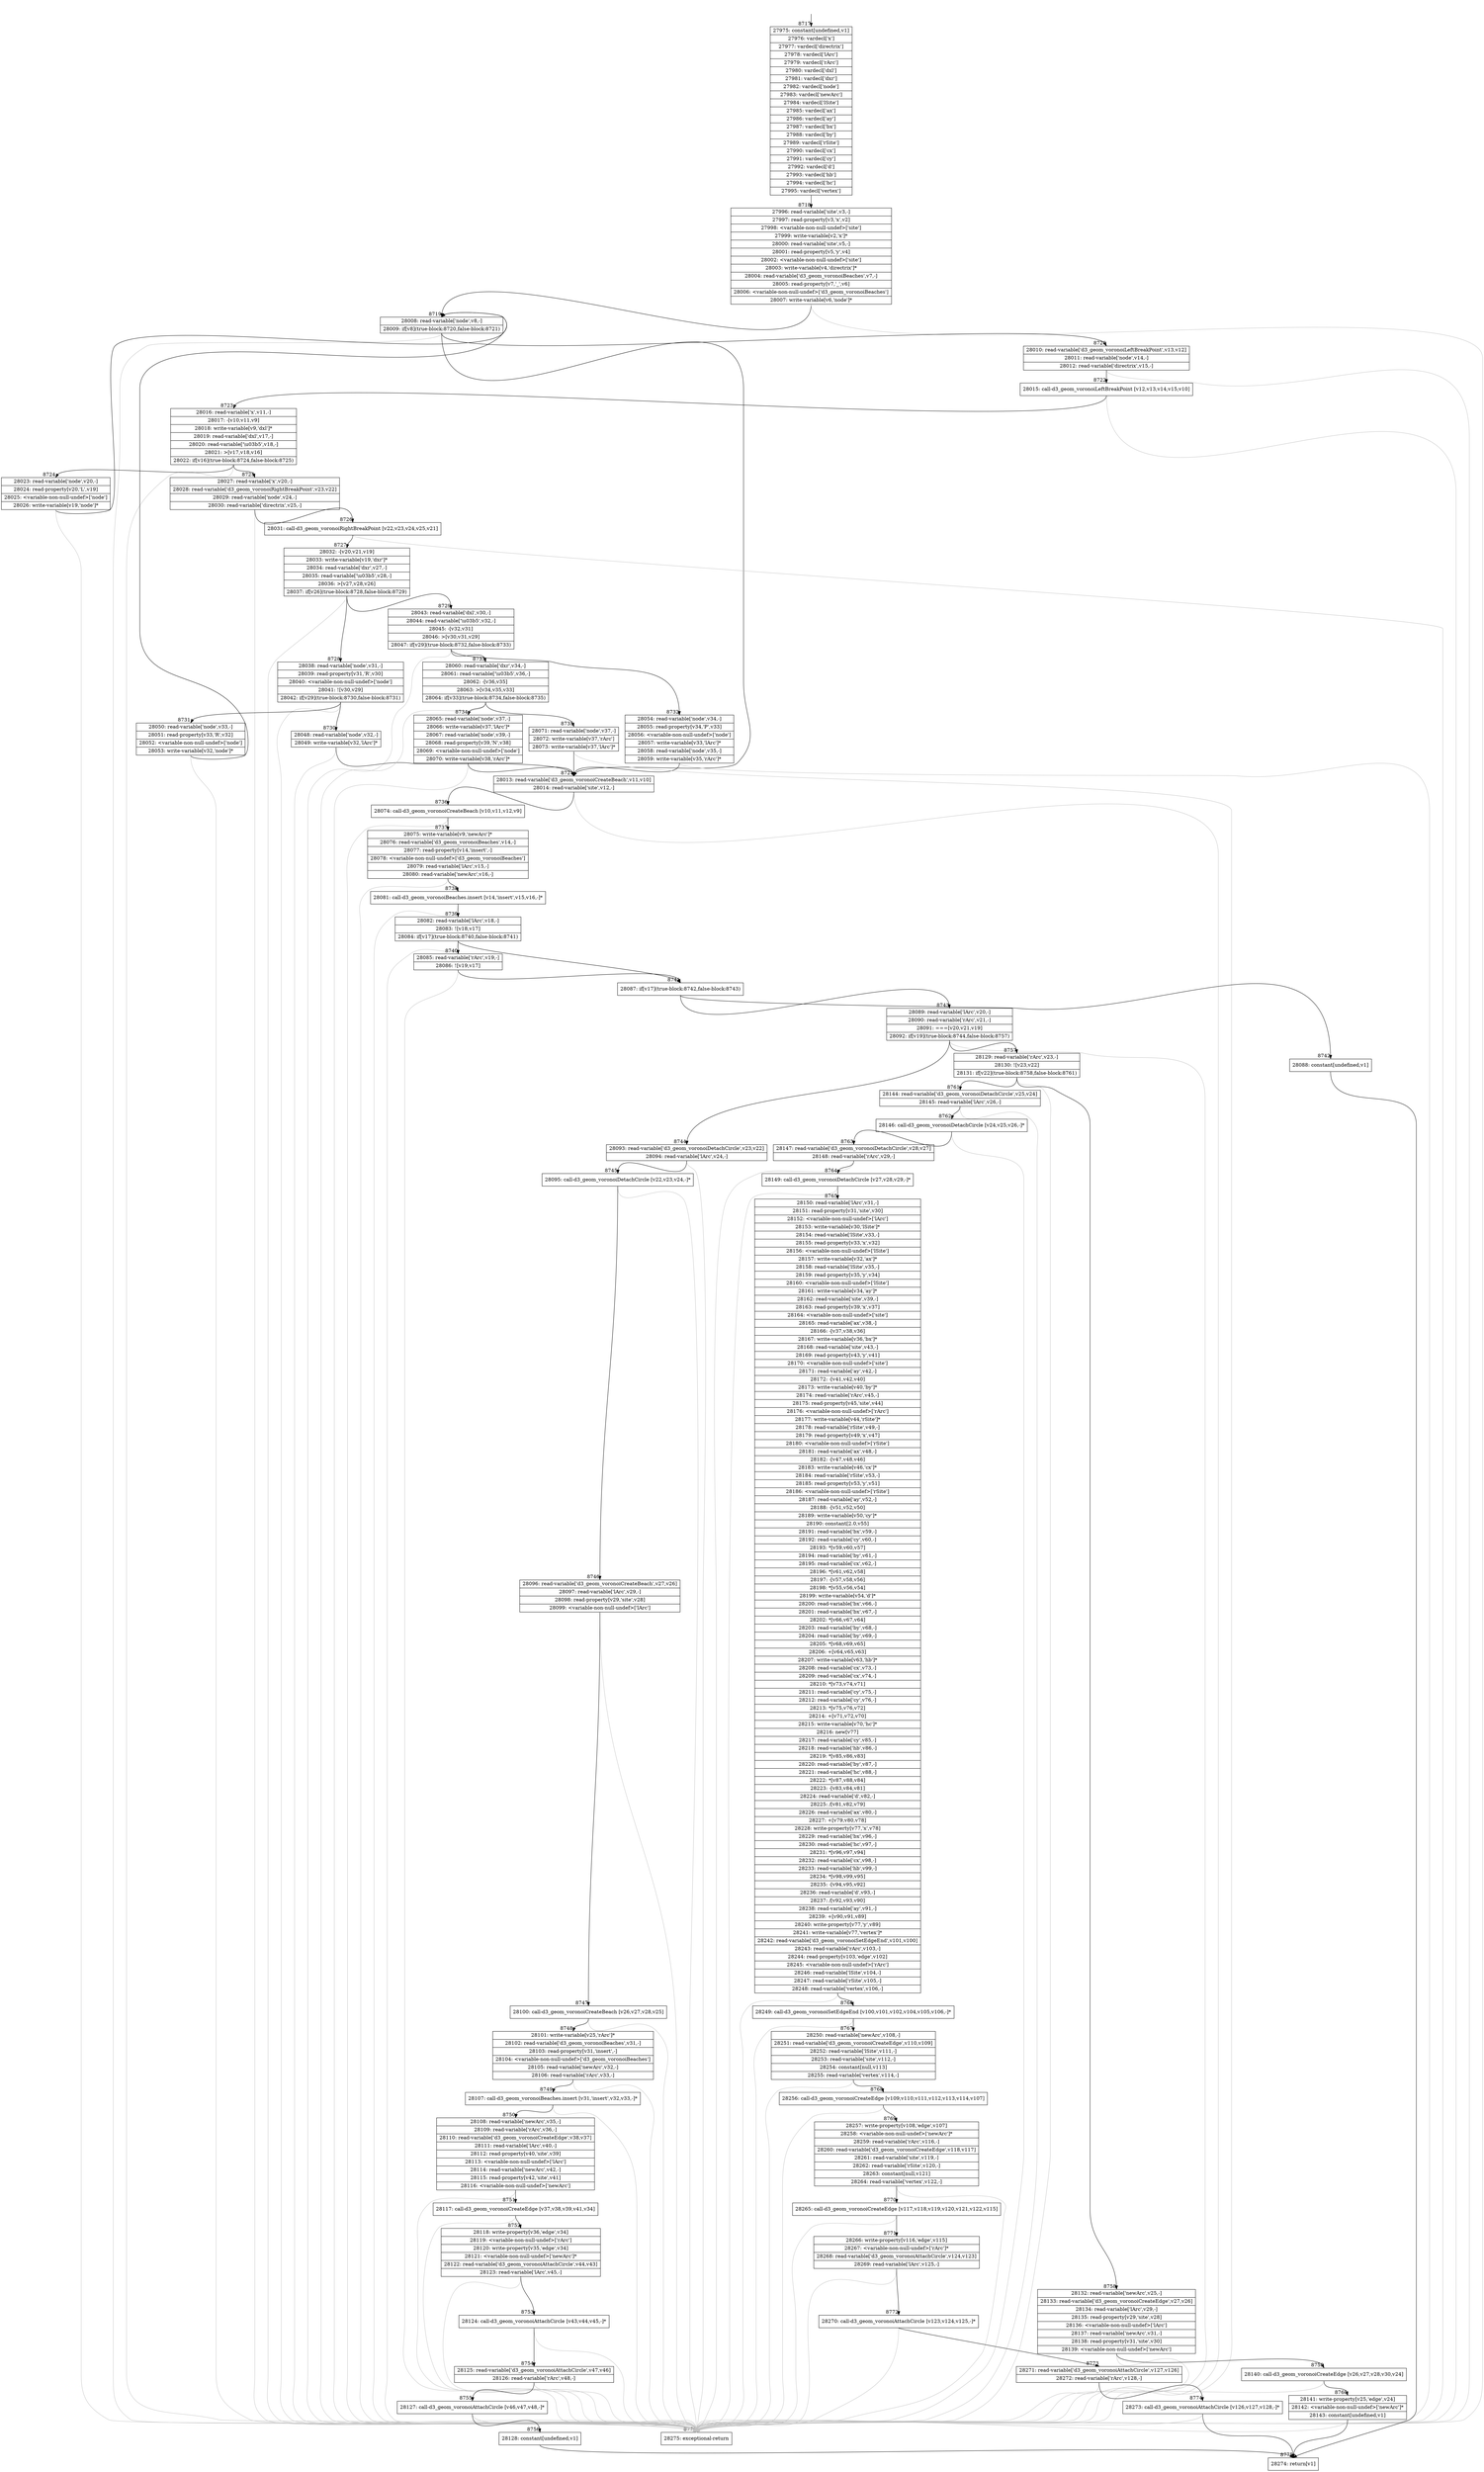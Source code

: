 digraph {
rankdir="TD"
BB_entry825[shape=none,label=""];
BB_entry825 -> BB8717 [tailport=s, headport=n, headlabel="    8717"]
BB8717 [shape=record label="{27975: constant[undefined,v1]|27976: vardecl['x']|27977: vardecl['directrix']|27978: vardecl['lArc']|27979: vardecl['rArc']|27980: vardecl['dxl']|27981: vardecl['dxr']|27982: vardecl['node']|27983: vardecl['newArc']|27984: vardecl['lSite']|27985: vardecl['ax']|27986: vardecl['ay']|27987: vardecl['bx']|27988: vardecl['by']|27989: vardecl['rSite']|27990: vardecl['cx']|27991: vardecl['cy']|27992: vardecl['d']|27993: vardecl['hb']|27994: vardecl['hc']|27995: vardecl['vertex']}" ] 
BB8717 -> BB8718 [tailport=s, headport=n, headlabel="      8718"]
BB8718 [shape=record label="{27996: read-variable['site',v3,-]|27997: read-property[v3,'x',v2]|27998: \<variable-non-null-undef\>['site']|27999: write-variable[v2,'x']*|28000: read-variable['site',v5,-]|28001: read-property[v5,'y',v4]|28002: \<variable-non-null-undef\>['site']|28003: write-variable[v4,'directrix']*|28004: read-variable['d3_geom_voronoiBeaches',v7,-]|28005: read-property[v7,'_',v6]|28006: \<variable-non-null-undef\>['d3_geom_voronoiBeaches']|28007: write-variable[v6,'node']*}" ] 
BB8718 -> BB8719 [tailport=s, headport=n, headlabel="      8719"]
BB8718 -> BB8776 [tailport=s, headport=n, color=gray, headlabel="      8776"]
BB8719 [shape=record label="{28008: read-variable['node',v8,-]|28009: if[v8](true-block:8720,false-block:8721)}" ] 
BB8719 -> BB8720 [tailport=s, headport=n, headlabel="      8720"]
BB8719 -> BB8721 [tailport=s, headport=n, headlabel="      8721"]
BB8719 -> BB8776 [tailport=s, headport=n, color=gray]
BB8720 [shape=record label="{28010: read-variable['d3_geom_voronoiLeftBreakPoint',v13,v12]|28011: read-variable['node',v14,-]|28012: read-variable['directrix',v15,-]}" ] 
BB8720 -> BB8722 [tailport=s, headport=n, headlabel="      8722"]
BB8720 -> BB8776 [tailport=s, headport=n, color=gray]
BB8721 [shape=record label="{28013: read-variable['d3_geom_voronoiCreateBeach',v11,v10]|28014: read-variable['site',v12,-]}" ] 
BB8721 -> BB8736 [tailport=s, headport=n, headlabel="      8736"]
BB8721 -> BB8776 [tailport=s, headport=n, color=gray]
BB8722 [shape=record label="{28015: call-d3_geom_voronoiLeftBreakPoint [v12,v13,v14,v15,v10]}" ] 
BB8722 -> BB8723 [tailport=s, headport=n, headlabel="      8723"]
BB8722 -> BB8776 [tailport=s, headport=n, color=gray]
BB8723 [shape=record label="{28016: read-variable['x',v11,-]|28017: -[v10,v11,v9]|28018: write-variable[v9,'dxl']*|28019: read-variable['dxl',v17,-]|28020: read-variable['\\u03b5',v18,-]|28021: \>[v17,v18,v16]|28022: if[v16](true-block:8724,false-block:8725)}" ] 
BB8723 -> BB8724 [tailport=s, headport=n, headlabel="      8724"]
BB8723 -> BB8725 [tailport=s, headport=n, headlabel="      8725"]
BB8723 -> BB8776 [tailport=s, headport=n, color=gray]
BB8724 [shape=record label="{28023: read-variable['node',v20,-]|28024: read-property[v20,'L',v19]|28025: \<variable-non-null-undef\>['node']|28026: write-variable[v19,'node']*}" ] 
BB8724 -> BB8719 [tailport=s, headport=n]
BB8724 -> BB8776 [tailport=s, headport=n, color=gray]
BB8725 [shape=record label="{28027: read-variable['x',v20,-]|28028: read-variable['d3_geom_voronoiRightBreakPoint',v23,v22]|28029: read-variable['node',v24,-]|28030: read-variable['directrix',v25,-]}" ] 
BB8725 -> BB8726 [tailport=s, headport=n, headlabel="      8726"]
BB8725 -> BB8776 [tailport=s, headport=n, color=gray]
BB8726 [shape=record label="{28031: call-d3_geom_voronoiRightBreakPoint [v22,v23,v24,v25,v21]}" ] 
BB8726 -> BB8727 [tailport=s, headport=n, headlabel="      8727"]
BB8726 -> BB8776 [tailport=s, headport=n, color=gray]
BB8727 [shape=record label="{28032: -[v20,v21,v19]|28033: write-variable[v19,'dxr']*|28034: read-variable['dxr',v27,-]|28035: read-variable['\\u03b5',v28,-]|28036: \>[v27,v28,v26]|28037: if[v26](true-block:8728,false-block:8729)}" ] 
BB8727 -> BB8728 [tailport=s, headport=n, headlabel="      8728"]
BB8727 -> BB8729 [tailport=s, headport=n, headlabel="      8729"]
BB8727 -> BB8776 [tailport=s, headport=n, color=gray]
BB8728 [shape=record label="{28038: read-variable['node',v31,-]|28039: read-property[v31,'R',v30]|28040: \<variable-non-null-undef\>['node']|28041: ![v30,v29]|28042: if[v29](true-block:8730,false-block:8731)}" ] 
BB8728 -> BB8730 [tailport=s, headport=n, headlabel="      8730"]
BB8728 -> BB8731 [tailport=s, headport=n, headlabel="      8731"]
BB8728 -> BB8776 [tailport=s, headport=n, color=gray]
BB8729 [shape=record label="{28043: read-variable['dxl',v30,-]|28044: read-variable['\\u03b5',v32,-]|28045: -[v32,v31]|28046: \>[v30,v31,v29]|28047: if[v29](true-block:8732,false-block:8733)}" ] 
BB8729 -> BB8732 [tailport=s, headport=n, headlabel="      8732"]
BB8729 -> BB8733 [tailport=s, headport=n, headlabel="      8733"]
BB8729 -> BB8776 [tailport=s, headport=n, color=gray]
BB8730 [shape=record label="{28048: read-variable['node',v32,-]|28049: write-variable[v32,'lArc']*}" ] 
BB8730 -> BB8721 [tailport=s, headport=n]
BB8730 -> BB8776 [tailport=s, headport=n, color=gray]
BB8731 [shape=record label="{28050: read-variable['node',v33,-]|28051: read-property[v33,'R',v32]|28052: \<variable-non-null-undef\>['node']|28053: write-variable[v32,'node']*}" ] 
BB8731 -> BB8719 [tailport=s, headport=n]
BB8731 -> BB8776 [tailport=s, headport=n, color=gray]
BB8732 [shape=record label="{28054: read-variable['node',v34,-]|28055: read-property[v34,'P',v33]|28056: \<variable-non-null-undef\>['node']|28057: write-variable[v33,'lArc']*|28058: read-variable['node',v35,-]|28059: write-variable[v35,'rArc']*}" ] 
BB8732 -> BB8721 [tailport=s, headport=n]
BB8732 -> BB8776 [tailport=s, headport=n, color=gray]
BB8733 [shape=record label="{28060: read-variable['dxr',v34,-]|28061: read-variable['\\u03b5',v36,-]|28062: -[v36,v35]|28063: \>[v34,v35,v33]|28064: if[v33](true-block:8734,false-block:8735)}" ] 
BB8733 -> BB8734 [tailport=s, headport=n, headlabel="      8734"]
BB8733 -> BB8735 [tailport=s, headport=n, headlabel="      8735"]
BB8733 -> BB8776 [tailport=s, headport=n, color=gray]
BB8734 [shape=record label="{28065: read-variable['node',v37,-]|28066: write-variable[v37,'lArc']*|28067: read-variable['node',v39,-]|28068: read-property[v39,'N',v38]|28069: \<variable-non-null-undef\>['node']|28070: write-variable[v38,'rArc']*}" ] 
BB8734 -> BB8721 [tailport=s, headport=n]
BB8734 -> BB8776 [tailport=s, headport=n, color=gray]
BB8735 [shape=record label="{28071: read-variable['node',v37,-]|28072: write-variable[v37,'rArc']|28073: write-variable[v37,'lArc']*}" ] 
BB8735 -> BB8721 [tailport=s, headport=n]
BB8735 -> BB8776 [tailport=s, headport=n, color=gray]
BB8736 [shape=record label="{28074: call-d3_geom_voronoiCreateBeach [v10,v11,v12,v9]}" ] 
BB8736 -> BB8737 [tailport=s, headport=n, headlabel="      8737"]
BB8736 -> BB8776 [tailport=s, headport=n, color=gray]
BB8737 [shape=record label="{28075: write-variable[v9,'newArc']*|28076: read-variable['d3_geom_voronoiBeaches',v14,-]|28077: read-property[v14,'insert',-]|28078: \<variable-non-null-undef\>['d3_geom_voronoiBeaches']|28079: read-variable['lArc',v15,-]|28080: read-variable['newArc',v16,-]}" ] 
BB8737 -> BB8738 [tailport=s, headport=n, headlabel="      8738"]
BB8737 -> BB8776 [tailport=s, headport=n, color=gray]
BB8738 [shape=record label="{28081: call-d3_geom_voronoiBeaches.insert [v14,'insert',v15,v16,-]*}" ] 
BB8738 -> BB8739 [tailport=s, headport=n, headlabel="      8739"]
BB8738 -> BB8776 [tailport=s, headport=n, color=gray]
BB8739 [shape=record label="{28082: read-variable['lArc',v18,-]|28083: ![v18,v17]|28084: if[v17](true-block:8740,false-block:8741)}" ] 
BB8739 -> BB8741 [tailport=s, headport=n, headlabel="      8741"]
BB8739 -> BB8740 [tailport=s, headport=n, headlabel="      8740"]
BB8739 -> BB8776 [tailport=s, headport=n, color=gray]
BB8740 [shape=record label="{28085: read-variable['rArc',v19,-]|28086: ![v19,v17]}" ] 
BB8740 -> BB8741 [tailport=s, headport=n]
BB8740 -> BB8776 [tailport=s, headport=n, color=gray]
BB8741 [shape=record label="{28087: if[v17](true-block:8742,false-block:8743)}" ] 
BB8741 -> BB8742 [tailport=s, headport=n, headlabel="      8742"]
BB8741 -> BB8743 [tailport=s, headport=n, headlabel="      8743"]
BB8742 [shape=record label="{28088: constant[undefined,v1]}" ] 
BB8742 -> BB8775 [tailport=s, headport=n, headlabel="      8775"]
BB8743 [shape=record label="{28089: read-variable['lArc',v20,-]|28090: read-variable['rArc',v21,-]|28091: ===[v20,v21,v19]|28092: if[v19](true-block:8744,false-block:8757)}" ] 
BB8743 -> BB8744 [tailport=s, headport=n, headlabel="      8744"]
BB8743 -> BB8757 [tailport=s, headport=n, headlabel="      8757"]
BB8743 -> BB8776 [tailport=s, headport=n, color=gray]
BB8744 [shape=record label="{28093: read-variable['d3_geom_voronoiDetachCircle',v23,v22]|28094: read-variable['lArc',v24,-]}" ] 
BB8744 -> BB8745 [tailport=s, headport=n, headlabel="      8745"]
BB8744 -> BB8776 [tailport=s, headport=n, color=gray]
BB8745 [shape=record label="{28095: call-d3_geom_voronoiDetachCircle [v22,v23,v24,-]*}" ] 
BB8745 -> BB8746 [tailport=s, headport=n, headlabel="      8746"]
BB8745 -> BB8776 [tailport=s, headport=n, color=gray]
BB8746 [shape=record label="{28096: read-variable['d3_geom_voronoiCreateBeach',v27,v26]|28097: read-variable['lArc',v29,-]|28098: read-property[v29,'site',v28]|28099: \<variable-non-null-undef\>['lArc']}" ] 
BB8746 -> BB8747 [tailport=s, headport=n, headlabel="      8747"]
BB8746 -> BB8776 [tailport=s, headport=n, color=gray]
BB8747 [shape=record label="{28100: call-d3_geom_voronoiCreateBeach [v26,v27,v28,v25]}" ] 
BB8747 -> BB8748 [tailport=s, headport=n, headlabel="      8748"]
BB8747 -> BB8776 [tailport=s, headport=n, color=gray]
BB8748 [shape=record label="{28101: write-variable[v25,'rArc']*|28102: read-variable['d3_geom_voronoiBeaches',v31,-]|28103: read-property[v31,'insert',-]|28104: \<variable-non-null-undef\>['d3_geom_voronoiBeaches']|28105: read-variable['newArc',v32,-]|28106: read-variable['rArc',v33,-]}" ] 
BB8748 -> BB8749 [tailport=s, headport=n, headlabel="      8749"]
BB8748 -> BB8776 [tailport=s, headport=n, color=gray]
BB8749 [shape=record label="{28107: call-d3_geom_voronoiBeaches.insert [v31,'insert',v32,v33,-]*}" ] 
BB8749 -> BB8750 [tailport=s, headport=n, headlabel="      8750"]
BB8749 -> BB8776 [tailport=s, headport=n, color=gray]
BB8750 [shape=record label="{28108: read-variable['newArc',v35,-]|28109: read-variable['rArc',v36,-]|28110: read-variable['d3_geom_voronoiCreateEdge',v38,v37]|28111: read-variable['lArc',v40,-]|28112: read-property[v40,'site',v39]|28113: \<variable-non-null-undef\>['lArc']|28114: read-variable['newArc',v42,-]|28115: read-property[v42,'site',v41]|28116: \<variable-non-null-undef\>['newArc']}" ] 
BB8750 -> BB8751 [tailport=s, headport=n, headlabel="      8751"]
BB8750 -> BB8776 [tailport=s, headport=n, color=gray]
BB8751 [shape=record label="{28117: call-d3_geom_voronoiCreateEdge [v37,v38,v39,v41,v34]}" ] 
BB8751 -> BB8752 [tailport=s, headport=n, headlabel="      8752"]
BB8751 -> BB8776 [tailport=s, headport=n, color=gray]
BB8752 [shape=record label="{28118: write-property[v36,'edge',v34]|28119: \<variable-non-null-undef\>['rArc']|28120: write-property[v35,'edge',v34]|28121: \<variable-non-null-undef\>['newArc']*|28122: read-variable['d3_geom_voronoiAttachCircle',v44,v43]|28123: read-variable['lArc',v45,-]}" ] 
BB8752 -> BB8753 [tailport=s, headport=n, headlabel="      8753"]
BB8752 -> BB8776 [tailport=s, headport=n, color=gray]
BB8753 [shape=record label="{28124: call-d3_geom_voronoiAttachCircle [v43,v44,v45,-]*}" ] 
BB8753 -> BB8754 [tailport=s, headport=n, headlabel="      8754"]
BB8753 -> BB8776 [tailport=s, headport=n, color=gray]
BB8754 [shape=record label="{28125: read-variable['d3_geom_voronoiAttachCircle',v47,v46]|28126: read-variable['rArc',v48,-]}" ] 
BB8754 -> BB8755 [tailport=s, headport=n, headlabel="      8755"]
BB8754 -> BB8776 [tailport=s, headport=n, color=gray]
BB8755 [shape=record label="{28127: call-d3_geom_voronoiAttachCircle [v46,v47,v48,-]*}" ] 
BB8755 -> BB8756 [tailport=s, headport=n, headlabel="      8756"]
BB8755 -> BB8776 [tailport=s, headport=n, color=gray]
BB8756 [shape=record label="{28128: constant[undefined,v1]}" ] 
BB8756 -> BB8775 [tailport=s, headport=n]
BB8757 [shape=record label="{28129: read-variable['rArc',v23,-]|28130: ![v23,v22]|28131: if[v22](true-block:8758,false-block:8761)}" ] 
BB8757 -> BB8758 [tailport=s, headport=n, headlabel="      8758"]
BB8757 -> BB8761 [tailport=s, headport=n, headlabel="      8761"]
BB8757 -> BB8776 [tailport=s, headport=n, color=gray]
BB8758 [shape=record label="{28132: read-variable['newArc',v25,-]|28133: read-variable['d3_geom_voronoiCreateEdge',v27,v26]|28134: read-variable['lArc',v29,-]|28135: read-property[v29,'site',v28]|28136: \<variable-non-null-undef\>['lArc']|28137: read-variable['newArc',v31,-]|28138: read-property[v31,'site',v30]|28139: \<variable-non-null-undef\>['newArc']}" ] 
BB8758 -> BB8759 [tailport=s, headport=n, headlabel="      8759"]
BB8758 -> BB8776 [tailport=s, headport=n, color=gray]
BB8759 [shape=record label="{28140: call-d3_geom_voronoiCreateEdge [v26,v27,v28,v30,v24]}" ] 
BB8759 -> BB8760 [tailport=s, headport=n, headlabel="      8760"]
BB8759 -> BB8776 [tailport=s, headport=n, color=gray]
BB8760 [shape=record label="{28141: write-property[v25,'edge',v24]|28142: \<variable-non-null-undef\>['newArc']*|28143: constant[undefined,v1]}" ] 
BB8760 -> BB8775 [tailport=s, headport=n]
BB8760 -> BB8776 [tailport=s, headport=n, color=gray]
BB8761 [shape=record label="{28144: read-variable['d3_geom_voronoiDetachCircle',v25,v24]|28145: read-variable['lArc',v26,-]}" ] 
BB8761 -> BB8762 [tailport=s, headport=n, headlabel="      8762"]
BB8761 -> BB8776 [tailport=s, headport=n, color=gray]
BB8762 [shape=record label="{28146: call-d3_geom_voronoiDetachCircle [v24,v25,v26,-]*}" ] 
BB8762 -> BB8763 [tailport=s, headport=n, headlabel="      8763"]
BB8762 -> BB8776 [tailport=s, headport=n, color=gray]
BB8763 [shape=record label="{28147: read-variable['d3_geom_voronoiDetachCircle',v28,v27]|28148: read-variable['rArc',v29,-]}" ] 
BB8763 -> BB8764 [tailport=s, headport=n, headlabel="      8764"]
BB8763 -> BB8776 [tailport=s, headport=n, color=gray]
BB8764 [shape=record label="{28149: call-d3_geom_voronoiDetachCircle [v27,v28,v29,-]*}" ] 
BB8764 -> BB8765 [tailport=s, headport=n, headlabel="      8765"]
BB8764 -> BB8776 [tailport=s, headport=n, color=gray]
BB8765 [shape=record label="{28150: read-variable['lArc',v31,-]|28151: read-property[v31,'site',v30]|28152: \<variable-non-null-undef\>['lArc']|28153: write-variable[v30,'lSite']*|28154: read-variable['lSite',v33,-]|28155: read-property[v33,'x',v32]|28156: \<variable-non-null-undef\>['lSite']|28157: write-variable[v32,'ax']*|28158: read-variable['lSite',v35,-]|28159: read-property[v35,'y',v34]|28160: \<variable-non-null-undef\>['lSite']|28161: write-variable[v34,'ay']*|28162: read-variable['site',v39,-]|28163: read-property[v39,'x',v37]|28164: \<variable-non-null-undef\>['site']|28165: read-variable['ax',v38,-]|28166: -[v37,v38,v36]|28167: write-variable[v36,'bx']*|28168: read-variable['site',v43,-]|28169: read-property[v43,'y',v41]|28170: \<variable-non-null-undef\>['site']|28171: read-variable['ay',v42,-]|28172: -[v41,v42,v40]|28173: write-variable[v40,'by']*|28174: read-variable['rArc',v45,-]|28175: read-property[v45,'site',v44]|28176: \<variable-non-null-undef\>['rArc']|28177: write-variable[v44,'rSite']*|28178: read-variable['rSite',v49,-]|28179: read-property[v49,'x',v47]|28180: \<variable-non-null-undef\>['rSite']|28181: read-variable['ax',v48,-]|28182: -[v47,v48,v46]|28183: write-variable[v46,'cx']*|28184: read-variable['rSite',v53,-]|28185: read-property[v53,'y',v51]|28186: \<variable-non-null-undef\>['rSite']|28187: read-variable['ay',v52,-]|28188: -[v51,v52,v50]|28189: write-variable[v50,'cy']*|28190: constant[2.0,v55]|28191: read-variable['bx',v59,-]|28192: read-variable['cy',v60,-]|28193: *[v59,v60,v57]|28194: read-variable['by',v61,-]|28195: read-variable['cx',v62,-]|28196: *[v61,v62,v58]|28197: -[v57,v58,v56]|28198: *[v55,v56,v54]|28199: write-variable[v54,'d']*|28200: read-variable['bx',v66,-]|28201: read-variable['bx',v67,-]|28202: *[v66,v67,v64]|28203: read-variable['by',v68,-]|28204: read-variable['by',v69,-]|28205: *[v68,v69,v65]|28206: +[v64,v65,v63]|28207: write-variable[v63,'hb']*|28208: read-variable['cx',v73,-]|28209: read-variable['cx',v74,-]|28210: *[v73,v74,v71]|28211: read-variable['cy',v75,-]|28212: read-variable['cy',v76,-]|28213: *[v75,v76,v72]|28214: +[v71,v72,v70]|28215: write-variable[v70,'hc']*|28216: new[v77]|28217: read-variable['cy',v85,-]|28218: read-variable['hb',v86,-]|28219: *[v85,v86,v83]|28220: read-variable['by',v87,-]|28221: read-variable['hc',v88,-]|28222: *[v87,v88,v84]|28223: -[v83,v84,v81]|28224: read-variable['d',v82,-]|28225: /[v81,v82,v79]|28226: read-variable['ax',v80,-]|28227: +[v79,v80,v78]|28228: write-property[v77,'x',v78]|28229: read-variable['bx',v96,-]|28230: read-variable['hc',v97,-]|28231: *[v96,v97,v94]|28232: read-variable['cx',v98,-]|28233: read-variable['hb',v99,-]|28234: *[v98,v99,v95]|28235: -[v94,v95,v92]|28236: read-variable['d',v93,-]|28237: /[v92,v93,v90]|28238: read-variable['ay',v91,-]|28239: +[v90,v91,v89]|28240: write-property[v77,'y',v89]|28241: write-variable[v77,'vertex']*|28242: read-variable['d3_geom_voronoiSetEdgeEnd',v101,v100]|28243: read-variable['rArc',v103,-]|28244: read-property[v103,'edge',v102]|28245: \<variable-non-null-undef\>['rArc']|28246: read-variable['lSite',v104,-]|28247: read-variable['rSite',v105,-]|28248: read-variable['vertex',v106,-]}" ] 
BB8765 -> BB8766 [tailport=s, headport=n, headlabel="      8766"]
BB8765 -> BB8776 [tailport=s, headport=n, color=gray]
BB8766 [shape=record label="{28249: call-d3_geom_voronoiSetEdgeEnd [v100,v101,v102,v104,v105,v106,-]*}" ] 
BB8766 -> BB8767 [tailport=s, headport=n, headlabel="      8767"]
BB8766 -> BB8776 [tailport=s, headport=n, color=gray]
BB8767 [shape=record label="{28250: read-variable['newArc',v108,-]|28251: read-variable['d3_geom_voronoiCreateEdge',v110,v109]|28252: read-variable['lSite',v111,-]|28253: read-variable['site',v112,-]|28254: constant[null,v113]|28255: read-variable['vertex',v114,-]}" ] 
BB8767 -> BB8768 [tailport=s, headport=n, headlabel="      8768"]
BB8767 -> BB8776 [tailport=s, headport=n, color=gray]
BB8768 [shape=record label="{28256: call-d3_geom_voronoiCreateEdge [v109,v110,v111,v112,v113,v114,v107]}" ] 
BB8768 -> BB8769 [tailport=s, headport=n, headlabel="      8769"]
BB8768 -> BB8776 [tailport=s, headport=n, color=gray]
BB8769 [shape=record label="{28257: write-property[v108,'edge',v107]|28258: \<variable-non-null-undef\>['newArc']*|28259: read-variable['rArc',v116,-]|28260: read-variable['d3_geom_voronoiCreateEdge',v118,v117]|28261: read-variable['site',v119,-]|28262: read-variable['rSite',v120,-]|28263: constant[null,v121]|28264: read-variable['vertex',v122,-]}" ] 
BB8769 -> BB8770 [tailport=s, headport=n, headlabel="      8770"]
BB8769 -> BB8776 [tailport=s, headport=n, color=gray]
BB8770 [shape=record label="{28265: call-d3_geom_voronoiCreateEdge [v117,v118,v119,v120,v121,v122,v115]}" ] 
BB8770 -> BB8771 [tailport=s, headport=n, headlabel="      8771"]
BB8770 -> BB8776 [tailport=s, headport=n, color=gray]
BB8771 [shape=record label="{28266: write-property[v116,'edge',v115]|28267: \<variable-non-null-undef\>['rArc']*|28268: read-variable['d3_geom_voronoiAttachCircle',v124,v123]|28269: read-variable['lArc',v125,-]}" ] 
BB8771 -> BB8772 [tailport=s, headport=n, headlabel="      8772"]
BB8771 -> BB8776 [tailport=s, headport=n, color=gray]
BB8772 [shape=record label="{28270: call-d3_geom_voronoiAttachCircle [v123,v124,v125,-]*}" ] 
BB8772 -> BB8773 [tailport=s, headport=n, headlabel="      8773"]
BB8772 -> BB8776 [tailport=s, headport=n, color=gray]
BB8773 [shape=record label="{28271: read-variable['d3_geom_voronoiAttachCircle',v127,v126]|28272: read-variable['rArc',v128,-]}" ] 
BB8773 -> BB8774 [tailport=s, headport=n, headlabel="      8774"]
BB8773 -> BB8776 [tailport=s, headport=n, color=gray]
BB8774 [shape=record label="{28273: call-d3_geom_voronoiAttachCircle [v126,v127,v128,-]*}" ] 
BB8774 -> BB8775 [tailport=s, headport=n]
BB8774 -> BB8776 [tailport=s, headport=n, color=gray]
BB8775 [shape=record label="{28274: return[v1]}" ] 
BB8776 [shape=record label="{28275: exceptional-return}" ] 
//#$~ 4999
}
